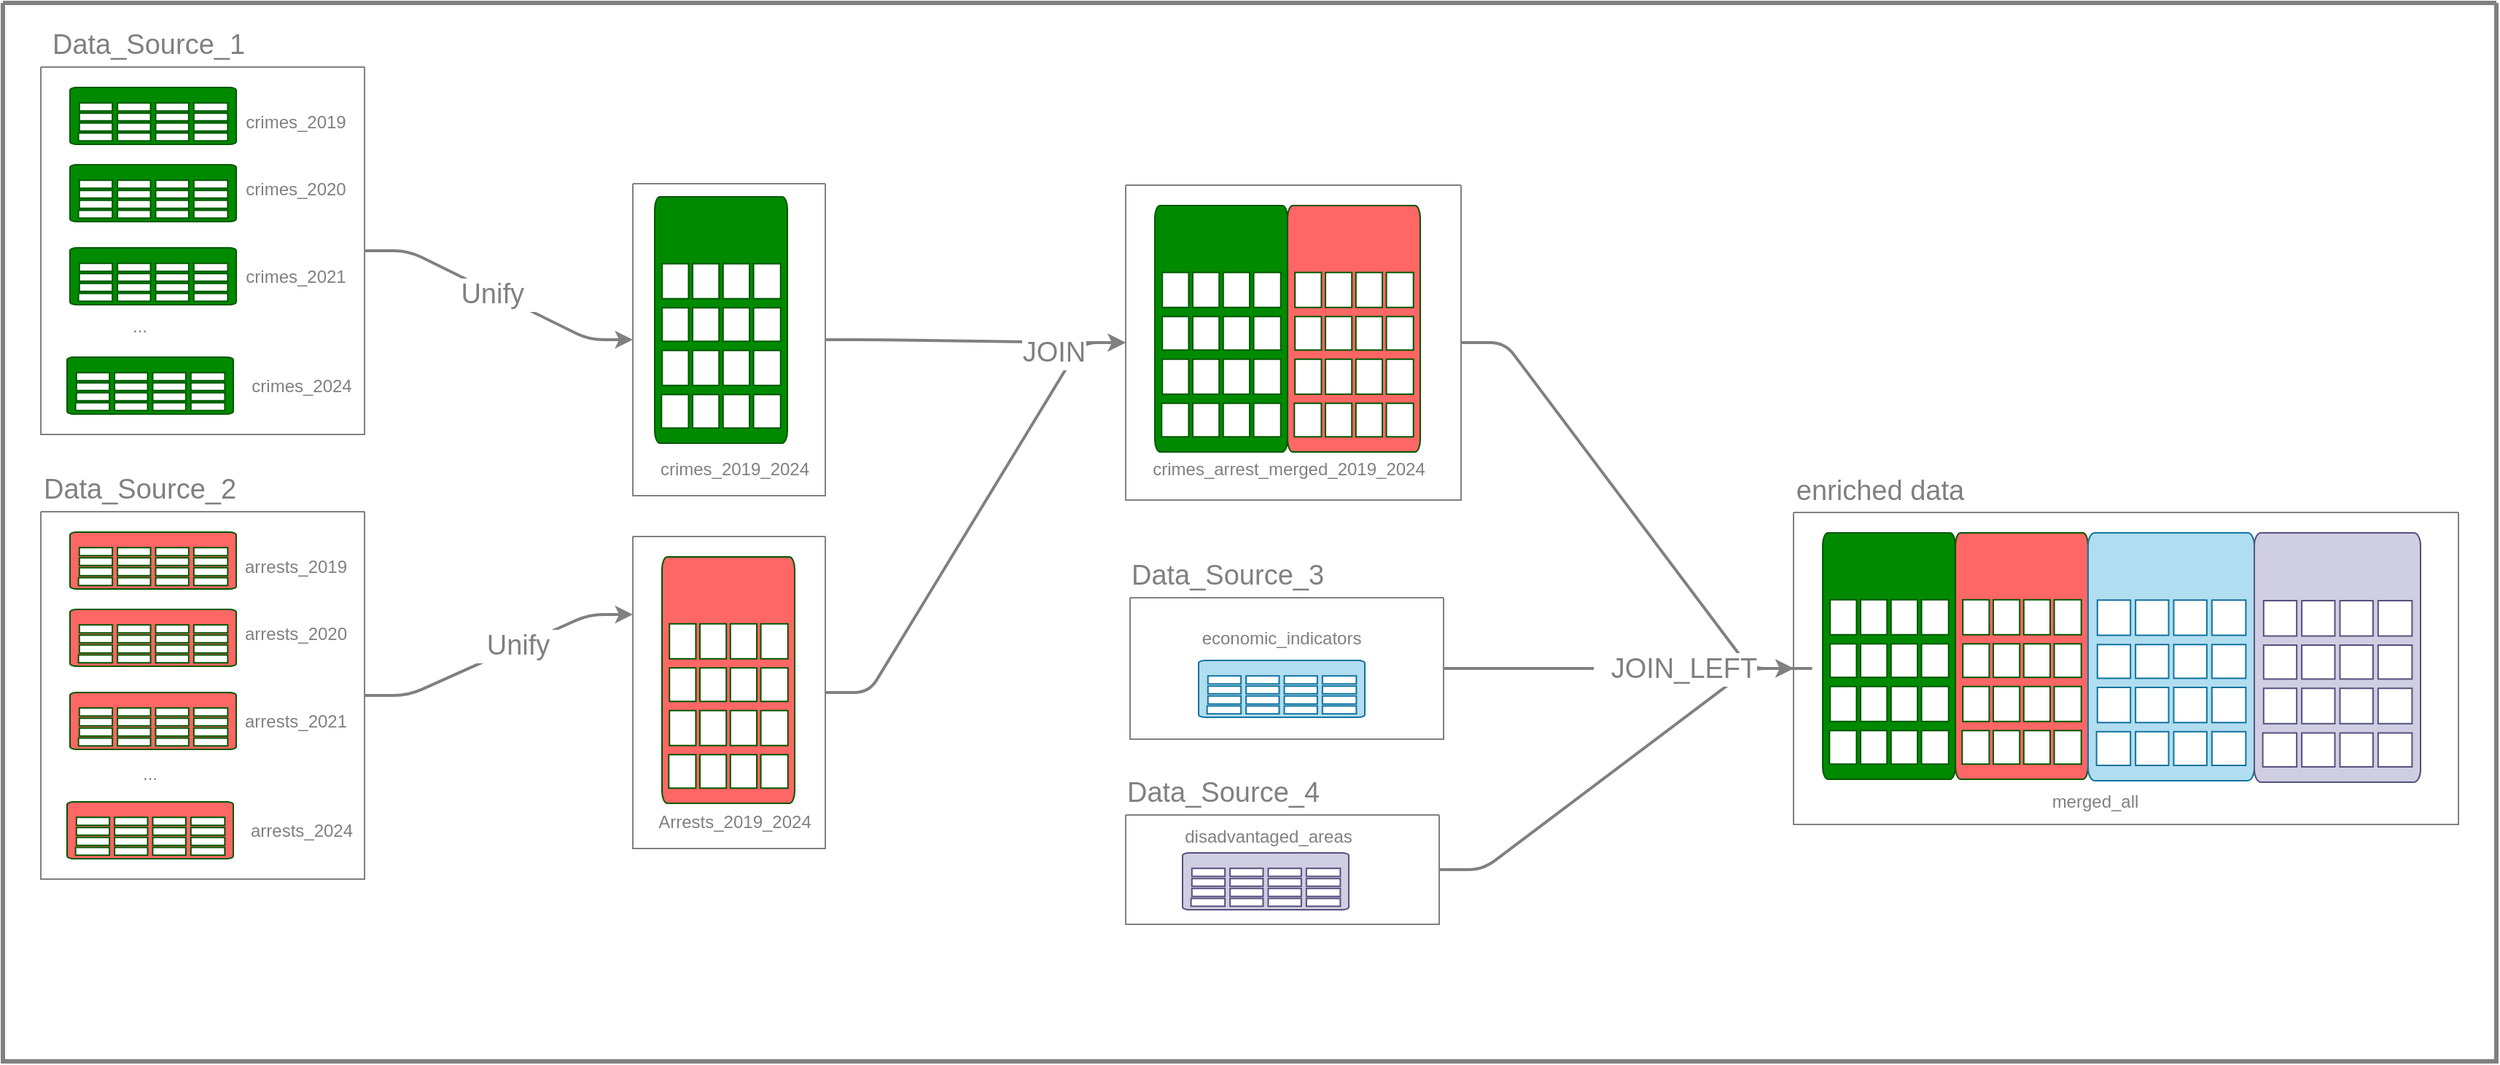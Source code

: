 <mxfile>
    <diagram id="NEfSWwv8Bu9G7L9CQEh1" name="Page-1">
        <mxGraphModel dx="1879" dy="1163" grid="0" gridSize="10" guides="1" tooltips="1" connect="1" arrows="1" fold="1" page="0" pageScale="1" pageWidth="850" pageHeight="1100" background="#ffffff" math="0" shadow="0">
            <root>
                <mxCell id="0"/>
                <mxCell id="1" parent="0"/>
                <mxCell id="68" style="edgeStyle=entityRelationEdgeStyle;html=1;exitX=1;exitY=0.5;exitDx=0;exitDy=0;fontColor=#808080;strokeColor=#808080;strokeWidth=2;" edge="1" parent="1" source="36" target="58">
                    <mxGeometry relative="1" as="geometry"/>
                </mxCell>
                <mxCell id="69" value="&lt;font style=&quot;font-size: 19px;&quot;&gt;&amp;nbsp; Unify&amp;nbsp; &amp;nbsp;&lt;/font&gt;" style="edgeLabel;html=1;align=center;verticalAlign=middle;resizable=0;points=[];fontColor=#808080;labelBackgroundColor=#FFFFFF;" vertex="1" connectable="0" parent="68">
                    <mxGeometry x="-0.028" relative="1" as="geometry">
                        <mxPoint as="offset"/>
                    </mxGeometry>
                </mxCell>
                <mxCell id="36" value="" style="swimlane;startSize=0;fillColor=#FF0000;strokeColor=#808080;" vertex="1" parent="1">
                    <mxGeometry x="33" y="77" width="222" height="252" as="geometry"/>
                </mxCell>
                <mxCell id="28" value="" style="verticalLabelPosition=bottom;html=1;verticalAlign=top;align=center;strokeColor=#005700;fillColor=#008a00;shape=mxgraph.azure.storage;pointerEvents=1;fontColor=#ffffff;" vertex="1" parent="36">
                    <mxGeometry x="20" y="14" width="114" height="39" as="geometry"/>
                </mxCell>
                <mxCell id="29" value="" style="verticalLabelPosition=bottom;html=1;verticalAlign=top;align=center;strokeColor=#005700;fillColor=#008a00;shape=mxgraph.azure.storage;pointerEvents=1;fontColor=#ffffff;" vertex="1" parent="36">
                    <mxGeometry x="20" y="67" width="114" height="39" as="geometry"/>
                </mxCell>
                <mxCell id="30" value="" style="verticalLabelPosition=bottom;html=1;verticalAlign=top;align=center;strokeColor=#005700;fillColor=#008a00;shape=mxgraph.azure.storage;pointerEvents=1;fontColor=#ffffff;" vertex="1" parent="36">
                    <mxGeometry x="20" y="124" width="114" height="39" as="geometry"/>
                </mxCell>
                <mxCell id="37" value="" style="verticalLabelPosition=bottom;html=1;verticalAlign=top;align=center;strokeColor=#005700;fillColor=#008a00;shape=mxgraph.azure.storage;pointerEvents=1;fontColor=#ffffff;" vertex="1" parent="36">
                    <mxGeometry x="18" y="199" width="114" height="39" as="geometry"/>
                </mxCell>
                <mxCell id="43" value="crimes_2019" style="text;html=1;strokeColor=none;fillColor=none;align=center;verticalAlign=middle;whiteSpace=wrap;rounded=0;fontColor=#808080;" vertex="1" parent="36">
                    <mxGeometry x="145" y="23" width="60" height="30" as="geometry"/>
                </mxCell>
                <mxCell id="44" value="crimes_2020" style="text;html=1;strokeColor=none;fillColor=none;align=center;verticalAlign=middle;whiteSpace=wrap;rounded=0;fontColor=#808080;" vertex="1" parent="36">
                    <mxGeometry x="145" y="69" width="60" height="30" as="geometry"/>
                </mxCell>
                <mxCell id="45" value="crimes_2021" style="text;html=1;strokeColor=none;fillColor=none;align=center;verticalAlign=middle;whiteSpace=wrap;rounded=0;fontColor=#808080;" vertex="1" parent="36">
                    <mxGeometry x="145" y="128.5" width="60" height="30" as="geometry"/>
                </mxCell>
                <mxCell id="46" value="crimes_2024" style="text;html=1;strokeColor=none;fillColor=none;align=center;verticalAlign=middle;whiteSpace=wrap;rounded=0;fontColor=#808080;" vertex="1" parent="36">
                    <mxGeometry x="149" y="203.5" width="60" height="30" as="geometry"/>
                </mxCell>
                <mxCell id="57" value="..." style="text;html=1;strokeColor=none;fillColor=none;align=center;verticalAlign=middle;whiteSpace=wrap;rounded=0;fontColor=#808080;" vertex="1" parent="36">
                    <mxGeometry x="38" y="163" width="60" height="30" as="geometry"/>
                </mxCell>
                <mxCell id="74" style="edgeStyle=entityRelationEdgeStyle;html=1;exitX=1;exitY=0.5;exitDx=0;exitDy=0;entryX=0;entryY=0.25;entryDx=0;entryDy=0;strokeColor=#808080;strokeWidth=2;fontColor=#808080;" edge="1" parent="1" source="47" target="71">
                    <mxGeometry relative="1" as="geometry"/>
                </mxCell>
                <mxCell id="75" value="&lt;font style=&quot;font-size: 19px;&quot;&gt;&amp;nbsp; Unify&amp;nbsp;&amp;nbsp;&lt;/font&gt;" style="edgeLabel;html=1;align=center;verticalAlign=middle;resizable=0;points=[];fontColor=#808080;labelBackgroundColor=#FFFFFF;" vertex="1" connectable="0" parent="74">
                    <mxGeometry x="0.143" y="1" relative="1" as="geometry">
                        <mxPoint as="offset"/>
                    </mxGeometry>
                </mxCell>
                <mxCell id="47" value="" style="swimlane;startSize=0;fillColor=#FF0000;strokeColor=#808080;" vertex="1" parent="1">
                    <mxGeometry x="33" y="382" width="222" height="252" as="geometry"/>
                </mxCell>
                <mxCell id="48" value="" style="verticalLabelPosition=bottom;html=1;verticalAlign=top;align=center;strokeColor=#005700;fillColor=#FF6666;shape=mxgraph.azure.storage;pointerEvents=1;fontColor=#ffffff;" vertex="1" parent="47">
                    <mxGeometry x="20" y="14" width="114" height="39" as="geometry"/>
                </mxCell>
                <mxCell id="49" value="" style="verticalLabelPosition=bottom;html=1;verticalAlign=top;align=center;strokeColor=#005700;fillColor=#FF6666;shape=mxgraph.azure.storage;pointerEvents=1;fontColor=#ffffff;" vertex="1" parent="47">
                    <mxGeometry x="20" y="67" width="114" height="39" as="geometry"/>
                </mxCell>
                <mxCell id="50" value="" style="verticalLabelPosition=bottom;html=1;verticalAlign=top;align=center;strokeColor=#005700;fillColor=#FF6666;shape=mxgraph.azure.storage;pointerEvents=1;fontColor=#ffffff;" vertex="1" parent="47">
                    <mxGeometry x="20" y="124" width="114" height="39" as="geometry"/>
                </mxCell>
                <mxCell id="51" value="" style="verticalLabelPosition=bottom;html=1;verticalAlign=top;align=center;strokeColor=#005700;fillColor=#FF6666;shape=mxgraph.azure.storage;pointerEvents=1;fontColor=#ffffff;" vertex="1" parent="47">
                    <mxGeometry x="18" y="199" width="114" height="39" as="geometry"/>
                </mxCell>
                <mxCell id="52" value="arrests_2019" style="text;html=1;strokeColor=none;fillColor=none;align=center;verticalAlign=middle;whiteSpace=wrap;rounded=0;fontColor=#808080;" vertex="1" parent="47">
                    <mxGeometry x="145" y="23" width="60" height="30" as="geometry"/>
                </mxCell>
                <mxCell id="53" value="arrests_2020" style="text;html=1;strokeColor=none;fillColor=none;align=center;verticalAlign=middle;whiteSpace=wrap;rounded=0;fontColor=#808080;" vertex="1" parent="47">
                    <mxGeometry x="145" y="69" width="60" height="30" as="geometry"/>
                </mxCell>
                <mxCell id="54" value="arrests_2021" style="text;html=1;strokeColor=none;fillColor=none;align=center;verticalAlign=middle;whiteSpace=wrap;rounded=0;fontColor=#808080;" vertex="1" parent="47">
                    <mxGeometry x="145" y="128.5" width="60" height="30" as="geometry"/>
                </mxCell>
                <mxCell id="55" value="arrests_2024" style="text;html=1;strokeColor=none;fillColor=none;align=center;verticalAlign=middle;whiteSpace=wrap;rounded=0;fontColor=#808080;" vertex="1" parent="47">
                    <mxGeometry x="149" y="203.5" width="60" height="30" as="geometry"/>
                </mxCell>
                <mxCell id="56" value="..." style="text;html=1;strokeColor=none;fillColor=none;align=center;verticalAlign=middle;whiteSpace=wrap;rounded=0;fontColor=#808080;" vertex="1" parent="47">
                    <mxGeometry x="45" y="165" width="60" height="30" as="geometry"/>
                </mxCell>
                <mxCell id="80" style="edgeStyle=entityRelationEdgeStyle;html=1;exitX=1;exitY=0.5;exitDx=0;exitDy=0;strokeColor=#808080;strokeWidth=2;fontSize=19;fontColor=#808080;" edge="1" parent="1" source="58" target="76">
                    <mxGeometry relative="1" as="geometry"/>
                </mxCell>
                <mxCell id="58" value="" style="swimlane;startSize=0;fillColor=#FF0000;strokeColor=#808080;" vertex="1" parent="1">
                    <mxGeometry x="439" y="157" width="132" height="214" as="geometry"/>
                </mxCell>
                <mxCell id="59" value="" style="verticalLabelPosition=bottom;html=1;verticalAlign=top;align=center;strokeColor=#005700;fillColor=#008a00;shape=mxgraph.azure.storage;pointerEvents=1;fontColor=#ffffff;" vertex="1" parent="58">
                    <mxGeometry x="15" y="9" width="91" height="169" as="geometry"/>
                </mxCell>
                <mxCell id="63" value="crimes_2019_2024" style="text;html=1;strokeColor=none;fillColor=none;align=center;verticalAlign=middle;whiteSpace=wrap;rounded=0;fontColor=#808080;" vertex="1" parent="58">
                    <mxGeometry x="15" y="181" width="110" height="30" as="geometry"/>
                </mxCell>
                <mxCell id="81" style="edgeStyle=entityRelationEdgeStyle;html=1;exitX=1;exitY=0.5;exitDx=0;exitDy=0;entryX=0;entryY=0.5;entryDx=0;entryDy=0;strokeColor=#808080;strokeWidth=2;fontSize=19;fontColor=#808080;" edge="1" parent="1" source="71" target="76">
                    <mxGeometry relative="1" as="geometry"/>
                </mxCell>
                <mxCell id="71" value="" style="swimlane;startSize=0;fillColor=#FF0000;strokeColor=#808080;" vertex="1" parent="1">
                    <mxGeometry x="439" y="399" width="132" height="214" as="geometry"/>
                </mxCell>
                <mxCell id="72" value="" style="verticalLabelPosition=bottom;html=1;verticalAlign=top;align=center;strokeColor=#005700;fillColor=#FF6666;shape=mxgraph.azure.storage;pointerEvents=1;fontColor=#ffffff;" vertex="1" parent="71">
                    <mxGeometry x="20" y="14" width="91" height="169" as="geometry"/>
                </mxCell>
                <mxCell id="73" value="Arrests_2019_2024" style="text;html=1;strokeColor=none;fillColor=none;align=center;verticalAlign=middle;whiteSpace=wrap;rounded=0;fontColor=#808080;" vertex="1" parent="71">
                    <mxGeometry x="15" y="181" width="110" height="30" as="geometry"/>
                </mxCell>
                <mxCell id="94" value="Data_Source_1" style="text;html=1;strokeColor=none;fillColor=none;align=center;verticalAlign=middle;whiteSpace=wrap;rounded=0;labelBackgroundColor=#FFFFFF;fontSize=19;fontColor=#808080;" vertex="1" parent="1">
                    <mxGeometry x="77" y="47" width="60" height="30" as="geometry"/>
                </mxCell>
                <mxCell id="95" value="Data_Source_2" style="text;html=1;strokeColor=none;fillColor=none;align=center;verticalAlign=middle;whiteSpace=wrap;rounded=0;labelBackgroundColor=#FFFFFF;fontSize=19;fontColor=#808080;" vertex="1" parent="1">
                    <mxGeometry x="71" y="352" width="60" height="30" as="geometry"/>
                </mxCell>
                <mxCell id="118" value="" style="swimlane;startSize=0;labelBackgroundColor=#FFFFFF;strokeColor=#808080;fontSize=19;fontColor=#808080;fillColor=#FF6666;strokeWidth=3;" vertex="1" parent="1">
                    <mxGeometry x="7" y="33" width="1710" height="726" as="geometry"/>
                </mxCell>
                <mxCell id="76" value="" style="swimlane;startSize=0;fillColor=#FF0000;strokeColor=#808080;" vertex="1" parent="118">
                    <mxGeometry x="770" y="125" width="230" height="216" as="geometry"/>
                </mxCell>
                <mxCell id="77" value="" style="verticalLabelPosition=bottom;html=1;verticalAlign=top;align=center;strokeColor=#005700;fillColor=#008a00;shape=mxgraph.azure.storage;pointerEvents=1;fontColor=#ffffff;" vertex="1" parent="76">
                    <mxGeometry x="20" y="14" width="91" height="169" as="geometry"/>
                </mxCell>
                <mxCell id="78" value="crimes_arrest_merged_2019_2024" style="text;html=1;strokeColor=none;fillColor=none;align=center;verticalAlign=middle;whiteSpace=wrap;rounded=0;fontColor=#808080;" vertex="1" parent="76">
                    <mxGeometry x="57" y="180" width="110" height="30" as="geometry"/>
                </mxCell>
                <mxCell id="79" value="" style="verticalLabelPosition=bottom;html=1;verticalAlign=top;align=center;strokeColor=#005700;fillColor=#FF6666;shape=mxgraph.azure.storage;pointerEvents=1;fontColor=#ffffff;" vertex="1" parent="76">
                    <mxGeometry x="111" y="14" width="91" height="169" as="geometry"/>
                </mxCell>
                <mxCell id="83" value="JOIN" style="text;html=1;strokeColor=none;fillColor=none;align=center;verticalAlign=middle;whiteSpace=wrap;rounded=0;labelBackgroundColor=#FFFFFF;fontSize=19;fontColor=#808080;" vertex="1" parent="118">
                    <mxGeometry x="691" y="225" width="60" height="30" as="geometry"/>
                </mxCell>
                <mxCell id="103" value="" style="swimlane;startSize=0;fillColor=#FF0000;strokeColor=#808080;" vertex="1" parent="118">
                    <mxGeometry x="1228" y="349.5" width="456" height="214" as="geometry"/>
                </mxCell>
                <mxCell id="104" value="" style="verticalLabelPosition=bottom;html=1;verticalAlign=top;align=center;strokeColor=#005700;fillColor=#008a00;shape=mxgraph.azure.storage;pointerEvents=1;fontColor=#ffffff;" vertex="1" parent="103">
                    <mxGeometry x="20" y="14" width="91" height="169" as="geometry"/>
                </mxCell>
                <mxCell id="105" value="merged_all" style="text;html=1;strokeColor=none;fillColor=none;align=center;verticalAlign=middle;whiteSpace=wrap;rounded=0;fontColor=#808080;" vertex="1" parent="103">
                    <mxGeometry x="152" y="183" width="110" height="30" as="geometry"/>
                </mxCell>
                <mxCell id="106" value="" style="verticalLabelPosition=bottom;html=1;verticalAlign=top;align=center;strokeColor=#005700;fillColor=#FF6666;shape=mxgraph.azure.storage;pointerEvents=1;fontColor=#ffffff;" vertex="1" parent="103">
                    <mxGeometry x="111" y="14" width="91" height="169" as="geometry"/>
                </mxCell>
                <mxCell id="107" value="" style="verticalLabelPosition=bottom;html=1;verticalAlign=top;align=center;shape=mxgraph.azure.storage;pointerEvents=1;fillColor=#b1ddf0;strokeColor=#10739e;" vertex="1" parent="103">
                    <mxGeometry x="202" y="14" width="114" height="170" as="geometry"/>
                </mxCell>
                <mxCell id="108" value="" style="verticalLabelPosition=bottom;html=1;verticalAlign=top;align=center;strokeColor=#56517e;fillColor=#d0cee2;shape=mxgraph.azure.storage;pointerEvents=1;" vertex="1" parent="103">
                    <mxGeometry x="316" y="14" width="114" height="171" as="geometry"/>
                </mxCell>
                <mxCell id="109" style="edgeStyle=entityRelationEdgeStyle;html=1;exitX=1;exitY=0.5;exitDx=0;exitDy=0;strokeColor=#808080;strokeWidth=2;fontSize=19;fontColor=#808080;" edge="1" parent="118" source="76" target="103">
                    <mxGeometry relative="1" as="geometry"/>
                </mxCell>
                <mxCell id="114" value="enriched data" style="text;html=1;strokeColor=none;fillColor=none;align=center;verticalAlign=middle;whiteSpace=wrap;rounded=0;labelBackgroundColor=#FFFFFF;fontSize=19;fontColor=#808080;" vertex="1" parent="118">
                    <mxGeometry x="1200" y="319.5" width="175" height="30" as="geometry"/>
                </mxCell>
                <mxCell id="101" value="Data_Source_3" style="text;html=1;strokeColor=none;fillColor=none;align=center;verticalAlign=middle;whiteSpace=wrap;rounded=0;labelBackgroundColor=#FFFFFF;fontSize=19;fontColor=#808080;" vertex="1" parent="118">
                    <mxGeometry x="810" y="378" width="60" height="30" as="geometry"/>
                </mxCell>
                <mxCell id="121" style="edgeStyle=entityRelationEdgeStyle;html=1;exitX=1;exitY=0.5;exitDx=0;exitDy=0;entryX=0;entryY=0.5;entryDx=0;entryDy=0;strokeColor=#808080;strokeWidth=2;fontSize=19;fontColor=#808080;startArrow=none;" edge="1" parent="118" source="122" target="103">
                    <mxGeometry relative="1" as="geometry"/>
                </mxCell>
                <mxCell id="84" value="" style="swimlane;startSize=0;fillColor=#FF0000;strokeColor=#808080;" vertex="1" parent="118">
                    <mxGeometry x="773" y="408" width="215" height="97" as="geometry"/>
                </mxCell>
                <mxCell id="86" value="" style="verticalLabelPosition=bottom;html=1;verticalAlign=top;align=center;shape=mxgraph.azure.storage;pointerEvents=1;fillColor=#b1ddf0;strokeColor=#10739e;" vertex="1" parent="84">
                    <mxGeometry x="47" y="43" width="114" height="39" as="geometry"/>
                </mxCell>
                <mxCell id="90" value="economic_indicators" style="text;html=1;strokeColor=none;fillColor=none;align=center;verticalAlign=middle;whiteSpace=wrap;rounded=0;fontColor=#808080;" vertex="1" parent="84">
                    <mxGeometry x="74" y="13" width="60" height="30" as="geometry"/>
                </mxCell>
                <mxCell id="102" value="Data_Source_4" style="text;html=1;strokeColor=none;fillColor=none;align=center;verticalAlign=middle;whiteSpace=wrap;rounded=0;labelBackgroundColor=#FFFFFF;fontSize=19;fontColor=#808080;" vertex="1" parent="118">
                    <mxGeometry x="807" y="527" width="60" height="30" as="geometry"/>
                </mxCell>
                <mxCell id="96" value="" style="swimlane;startSize=0;fillColor=#FF0000;strokeColor=#808080;" vertex="1" parent="118">
                    <mxGeometry x="770" y="557" width="215" height="75" as="geometry"/>
                </mxCell>
                <mxCell id="98" value="" style="verticalLabelPosition=bottom;html=1;verticalAlign=top;align=center;strokeColor=#56517e;fillColor=#d0cee2;shape=mxgraph.azure.storage;pointerEvents=1;" vertex="1" parent="96">
                    <mxGeometry x="39" y="26" width="114" height="39" as="geometry"/>
                </mxCell>
                <mxCell id="100" value="disadvantaged_areas" style="text;html=1;strokeColor=none;fillColor=none;align=center;verticalAlign=middle;whiteSpace=wrap;rounded=0;fontColor=#808080;" vertex="1" parent="96">
                    <mxGeometry x="68" width="60" height="30" as="geometry"/>
                </mxCell>
                <mxCell id="111" style="edgeStyle=entityRelationEdgeStyle;html=1;exitX=1;exitY=0.5;exitDx=0;exitDy=0;entryX=0;entryY=0.5;entryDx=0;entryDy=0;strokeColor=#808080;strokeWidth=2;fontSize=19;fontColor=#808080;" edge="1" parent="118" source="96" target="103">
                    <mxGeometry relative="1" as="geometry"/>
                </mxCell>
                <mxCell id="124" value="" style="edgeStyle=entityRelationEdgeStyle;html=1;exitX=1;exitY=0.5;exitDx=0;exitDy=0;entryX=0;entryY=0.5;entryDx=0;entryDy=0;strokeColor=#808080;strokeWidth=2;fontSize=19;fontColor=#808080;endArrow=none;" edge="1" parent="118" source="84" target="122">
                    <mxGeometry relative="1" as="geometry">
                        <mxPoint x="995" y="489.5" as="sourcePoint"/>
                        <mxPoint x="1235" y="489.5" as="targetPoint"/>
                    </mxGeometry>
                </mxCell>
                <mxCell id="122" value="JOIN_LEFT" style="text;html=1;strokeColor=none;fillColor=none;align=center;verticalAlign=middle;whiteSpace=wrap;rounded=0;labelBackgroundColor=#FFFFFF;fontSize=19;fontColor=#808080;" vertex="1" parent="118">
                    <mxGeometry x="1091" y="445" width="124" height="23" as="geometry"/>
                </mxCell>
            </root>
        </mxGraphModel>
    </diagram>
</mxfile>